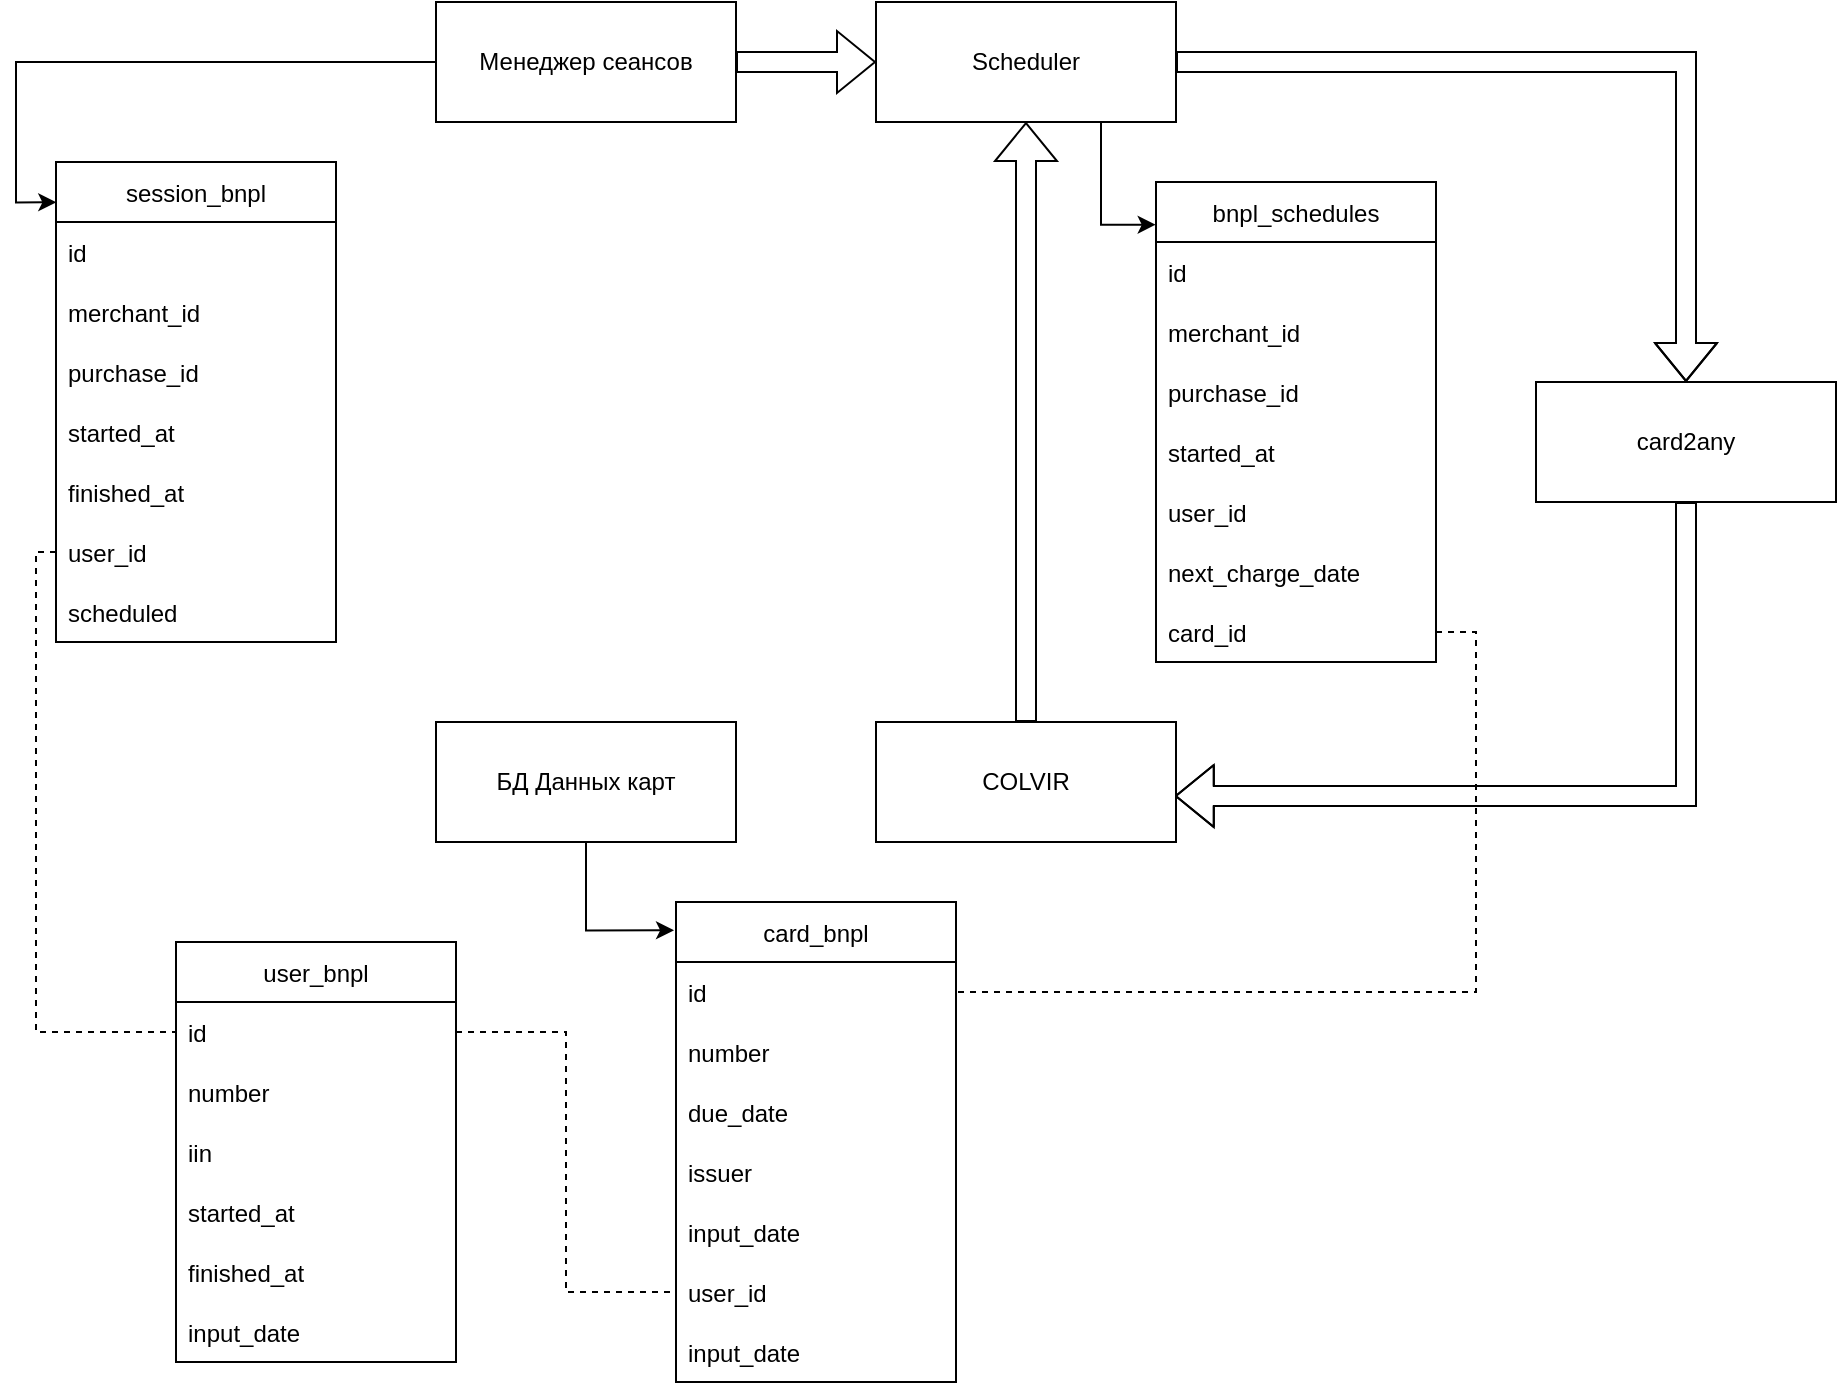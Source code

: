<mxfile version="15.4.1" type="github">
  <diagram id="C5RBs43oDa-KdzZeNtuy" name="Page-1">
    <mxGraphModel dx="2105" dy="547" grid="1" gridSize="10" guides="1" tooltips="1" connect="1" arrows="1" fold="1" page="1" pageScale="1" pageWidth="827" pageHeight="1169" math="0" shadow="0">
      <root>
        <mxCell id="WIyWlLk6GJQsqaUBKTNV-0" />
        <mxCell id="WIyWlLk6GJQsqaUBKTNV-1" parent="WIyWlLk6GJQsqaUBKTNV-0" />
        <mxCell id="y754kyMNrBhwift2kbsS-52" style="edgeStyle=orthogonalEdgeStyle;rounded=0;orthogonalLoop=1;jettySize=auto;html=1;exitX=0;exitY=0.5;exitDx=0;exitDy=0;entryX=0.001;entryY=0.084;entryDx=0;entryDy=0;entryPerimeter=0;" edge="1" parent="WIyWlLk6GJQsqaUBKTNV-1" source="y754kyMNrBhwift2kbsS-2" target="y754kyMNrBhwift2kbsS-17">
          <mxGeometry relative="1" as="geometry" />
        </mxCell>
        <mxCell id="y754kyMNrBhwift2kbsS-62" value="" style="edgeStyle=orthogonalEdgeStyle;shape=flexArrow;rounded=0;orthogonalLoop=1;jettySize=auto;html=1;" edge="1" parent="WIyWlLk6GJQsqaUBKTNV-1" source="y754kyMNrBhwift2kbsS-2" target="y754kyMNrBhwift2kbsS-4">
          <mxGeometry relative="1" as="geometry" />
        </mxCell>
        <mxCell id="y754kyMNrBhwift2kbsS-2" value="Менеджер сеансов" style="rounded=0;whiteSpace=wrap;html=1;" vertex="1" parent="WIyWlLk6GJQsqaUBKTNV-1">
          <mxGeometry x="180" y="70" width="150" height="60" as="geometry" />
        </mxCell>
        <mxCell id="y754kyMNrBhwift2kbsS-54" style="edgeStyle=orthogonalEdgeStyle;rounded=0;orthogonalLoop=1;jettySize=auto;html=1;exitX=0.75;exitY=1;exitDx=0;exitDy=0;entryX=-0.001;entryY=0.089;entryDx=0;entryDy=0;entryPerimeter=0;" edge="1" parent="WIyWlLk6GJQsqaUBKTNV-1" source="y754kyMNrBhwift2kbsS-4" target="y754kyMNrBhwift2kbsS-40">
          <mxGeometry relative="1" as="geometry" />
        </mxCell>
        <mxCell id="y754kyMNrBhwift2kbsS-66" value="" style="edgeStyle=orthogonalEdgeStyle;shape=flexArrow;rounded=0;orthogonalLoop=1;jettySize=auto;html=1;entryX=0.5;entryY=0;entryDx=0;entryDy=0;exitX=1;exitY=0.5;exitDx=0;exitDy=0;" edge="1" parent="WIyWlLk6GJQsqaUBKTNV-1" source="y754kyMNrBhwift2kbsS-4" target="y754kyMNrBhwift2kbsS-6">
          <mxGeometry relative="1" as="geometry">
            <mxPoint x="475" y="210" as="targetPoint" />
          </mxGeometry>
        </mxCell>
        <mxCell id="y754kyMNrBhwift2kbsS-4" value="Scheduler" style="rounded=0;whiteSpace=wrap;html=1;" vertex="1" parent="WIyWlLk6GJQsqaUBKTNV-1">
          <mxGeometry x="400" y="70" width="150" height="60" as="geometry" />
        </mxCell>
        <mxCell id="y754kyMNrBhwift2kbsS-68" value="" style="edgeStyle=orthogonalEdgeStyle;shape=flexArrow;rounded=0;orthogonalLoop=1;jettySize=auto;html=1;exitX=0.5;exitY=1;exitDx=0;exitDy=0;entryX=0.996;entryY=0.617;entryDx=0;entryDy=0;entryPerimeter=0;" edge="1" parent="WIyWlLk6GJQsqaUBKTNV-1" source="y754kyMNrBhwift2kbsS-6" target="y754kyMNrBhwift2kbsS-5">
          <mxGeometry relative="1" as="geometry">
            <mxPoint x="790" y="500" as="targetPoint" />
          </mxGeometry>
        </mxCell>
        <mxCell id="y754kyMNrBhwift2kbsS-70" value="" style="edgeStyle=orthogonalEdgeStyle;shape=flexArrow;rounded=0;orthogonalLoop=1;jettySize=auto;html=1;entryX=0.5;entryY=1;entryDx=0;entryDy=0;" edge="1" parent="WIyWlLk6GJQsqaUBKTNV-1" source="y754kyMNrBhwift2kbsS-5" target="y754kyMNrBhwift2kbsS-4">
          <mxGeometry relative="1" as="geometry">
            <mxPoint x="475" y="350" as="targetPoint" />
          </mxGeometry>
        </mxCell>
        <mxCell id="y754kyMNrBhwift2kbsS-5" value="COLVIR" style="rounded=0;whiteSpace=wrap;html=1;" vertex="1" parent="WIyWlLk6GJQsqaUBKTNV-1">
          <mxGeometry x="400" y="430" width="150" height="60" as="geometry" />
        </mxCell>
        <mxCell id="y754kyMNrBhwift2kbsS-6" value="card2any" style="rounded=0;whiteSpace=wrap;html=1;" vertex="1" parent="WIyWlLk6GJQsqaUBKTNV-1">
          <mxGeometry x="730" y="260" width="150" height="60" as="geometry" />
        </mxCell>
        <mxCell id="y754kyMNrBhwift2kbsS-7" value="card_bnpl" style="swimlane;fontStyle=0;childLayout=stackLayout;horizontal=1;startSize=30;horizontalStack=0;resizeParent=1;resizeParentMax=0;resizeLast=0;collapsible=1;marginBottom=0;" vertex="1" parent="WIyWlLk6GJQsqaUBKTNV-1">
          <mxGeometry x="300" y="520" width="140" height="240" as="geometry" />
        </mxCell>
        <mxCell id="y754kyMNrBhwift2kbsS-8" value="id" style="text;strokeColor=none;fillColor=none;align=left;verticalAlign=middle;spacingLeft=4;spacingRight=4;overflow=hidden;points=[[0,0.5],[1,0.5]];portConstraint=eastwest;rotatable=0;" vertex="1" parent="y754kyMNrBhwift2kbsS-7">
          <mxGeometry y="30" width="140" height="30" as="geometry" />
        </mxCell>
        <mxCell id="y754kyMNrBhwift2kbsS-9" value="number" style="text;strokeColor=none;fillColor=none;align=left;verticalAlign=middle;spacingLeft=4;spacingRight=4;overflow=hidden;points=[[0,0.5],[1,0.5]];portConstraint=eastwest;rotatable=0;" vertex="1" parent="y754kyMNrBhwift2kbsS-7">
          <mxGeometry y="60" width="140" height="30" as="geometry" />
        </mxCell>
        <mxCell id="y754kyMNrBhwift2kbsS-10" value="due_date" style="text;strokeColor=none;fillColor=none;align=left;verticalAlign=middle;spacingLeft=4;spacingRight=4;overflow=hidden;points=[[0,0.5],[1,0.5]];portConstraint=eastwest;rotatable=0;" vertex="1" parent="y754kyMNrBhwift2kbsS-7">
          <mxGeometry y="90" width="140" height="30" as="geometry" />
        </mxCell>
        <mxCell id="y754kyMNrBhwift2kbsS-13" value="issuer" style="text;strokeColor=none;fillColor=none;align=left;verticalAlign=middle;spacingLeft=4;spacingRight=4;overflow=hidden;points=[[0,0.5],[1,0.5]];portConstraint=eastwest;rotatable=0;" vertex="1" parent="y754kyMNrBhwift2kbsS-7">
          <mxGeometry y="120" width="140" height="30" as="geometry" />
        </mxCell>
        <mxCell id="y754kyMNrBhwift2kbsS-14" value="input_date" style="text;strokeColor=none;fillColor=none;align=left;verticalAlign=middle;spacingLeft=4;spacingRight=4;overflow=hidden;points=[[0,0.5],[1,0.5]];portConstraint=eastwest;rotatable=0;" vertex="1" parent="y754kyMNrBhwift2kbsS-7">
          <mxGeometry y="150" width="140" height="30" as="geometry" />
        </mxCell>
        <mxCell id="y754kyMNrBhwift2kbsS-32" value="user_id" style="text;strokeColor=none;fillColor=none;align=left;verticalAlign=middle;spacingLeft=4;spacingRight=4;overflow=hidden;points=[[0,0.5],[1,0.5]];portConstraint=eastwest;rotatable=0;" vertex="1" parent="y754kyMNrBhwift2kbsS-7">
          <mxGeometry y="180" width="140" height="30" as="geometry" />
        </mxCell>
        <mxCell id="y754kyMNrBhwift2kbsS-33" value="input_date" style="text;strokeColor=none;fillColor=none;align=left;verticalAlign=middle;spacingLeft=4;spacingRight=4;overflow=hidden;points=[[0,0.5],[1,0.5]];portConstraint=eastwest;rotatable=0;" vertex="1" parent="y754kyMNrBhwift2kbsS-7">
          <mxGeometry y="210" width="140" height="30" as="geometry" />
        </mxCell>
        <mxCell id="y754kyMNrBhwift2kbsS-53" style="edgeStyle=orthogonalEdgeStyle;rounded=0;orthogonalLoop=1;jettySize=auto;html=1;exitX=0.5;exitY=1;exitDx=0;exitDy=0;entryX=-0.007;entryY=0.059;entryDx=0;entryDy=0;entryPerimeter=0;" edge="1" parent="WIyWlLk6GJQsqaUBKTNV-1" source="y754kyMNrBhwift2kbsS-12" target="y754kyMNrBhwift2kbsS-7">
          <mxGeometry relative="1" as="geometry">
            <mxPoint x="255" y="565" as="targetPoint" />
          </mxGeometry>
        </mxCell>
        <mxCell id="y754kyMNrBhwift2kbsS-12" value="БД Данных карт" style="rounded=0;whiteSpace=wrap;html=1;" vertex="1" parent="WIyWlLk6GJQsqaUBKTNV-1">
          <mxGeometry x="180" y="430" width="150" height="60" as="geometry" />
        </mxCell>
        <mxCell id="y754kyMNrBhwift2kbsS-17" value="session_bnpl" style="swimlane;fontStyle=0;childLayout=stackLayout;horizontal=1;startSize=30;horizontalStack=0;resizeParent=1;resizeParentMax=0;resizeLast=0;collapsible=1;marginBottom=0;" vertex="1" parent="WIyWlLk6GJQsqaUBKTNV-1">
          <mxGeometry x="-10" y="150" width="140" height="240" as="geometry" />
        </mxCell>
        <mxCell id="y754kyMNrBhwift2kbsS-18" value="id" style="text;strokeColor=none;fillColor=none;align=left;verticalAlign=middle;spacingLeft=4;spacingRight=4;overflow=hidden;points=[[0,0.5],[1,0.5]];portConstraint=eastwest;rotatable=0;" vertex="1" parent="y754kyMNrBhwift2kbsS-17">
          <mxGeometry y="30" width="140" height="30" as="geometry" />
        </mxCell>
        <mxCell id="y754kyMNrBhwift2kbsS-22" value="merchant_id" style="text;strokeColor=none;fillColor=none;align=left;verticalAlign=middle;spacingLeft=4;spacingRight=4;overflow=hidden;points=[[0,0.5],[1,0.5]];portConstraint=eastwest;rotatable=0;" vertex="1" parent="y754kyMNrBhwift2kbsS-17">
          <mxGeometry y="60" width="140" height="30" as="geometry" />
        </mxCell>
        <mxCell id="y754kyMNrBhwift2kbsS-21" value="purchase_id" style="text;strokeColor=none;fillColor=none;align=left;verticalAlign=middle;spacingLeft=4;spacingRight=4;overflow=hidden;points=[[0,0.5],[1,0.5]];portConstraint=eastwest;rotatable=0;" vertex="1" parent="y754kyMNrBhwift2kbsS-17">
          <mxGeometry y="90" width="140" height="30" as="geometry" />
        </mxCell>
        <mxCell id="y754kyMNrBhwift2kbsS-19" value="started_at" style="text;strokeColor=none;fillColor=none;align=left;verticalAlign=middle;spacingLeft=4;spacingRight=4;overflow=hidden;points=[[0,0.5],[1,0.5]];portConstraint=eastwest;rotatable=0;" vertex="1" parent="y754kyMNrBhwift2kbsS-17">
          <mxGeometry y="120" width="140" height="30" as="geometry" />
        </mxCell>
        <mxCell id="y754kyMNrBhwift2kbsS-24" value="finished_at" style="text;strokeColor=none;fillColor=none;align=left;verticalAlign=middle;spacingLeft=4;spacingRight=4;overflow=hidden;points=[[0,0.5],[1,0.5]];portConstraint=eastwest;rotatable=0;" vertex="1" parent="y754kyMNrBhwift2kbsS-17">
          <mxGeometry y="150" width="140" height="30" as="geometry" />
        </mxCell>
        <mxCell id="y754kyMNrBhwift2kbsS-20" value="user_id" style="text;strokeColor=none;fillColor=none;align=left;verticalAlign=middle;spacingLeft=4;spacingRight=4;overflow=hidden;points=[[0,0.5],[1,0.5]];portConstraint=eastwest;rotatable=0;" vertex="1" parent="y754kyMNrBhwift2kbsS-17">
          <mxGeometry y="180" width="140" height="30" as="geometry" />
        </mxCell>
        <mxCell id="y754kyMNrBhwift2kbsS-39" value="scheduled" style="text;strokeColor=none;fillColor=none;align=left;verticalAlign=middle;spacingLeft=4;spacingRight=4;overflow=hidden;points=[[0,0.5],[1,0.5]];portConstraint=eastwest;rotatable=0;" vertex="1" parent="y754kyMNrBhwift2kbsS-17">
          <mxGeometry y="210" width="140" height="30" as="geometry" />
        </mxCell>
        <mxCell id="y754kyMNrBhwift2kbsS-25" value="user_bnpl" style="swimlane;fontStyle=0;childLayout=stackLayout;horizontal=1;startSize=30;horizontalStack=0;resizeParent=1;resizeParentMax=0;resizeLast=0;collapsible=1;marginBottom=0;" vertex="1" parent="WIyWlLk6GJQsqaUBKTNV-1">
          <mxGeometry x="50" y="540" width="140" height="210" as="geometry" />
        </mxCell>
        <mxCell id="y754kyMNrBhwift2kbsS-26" value="id" style="text;strokeColor=none;fillColor=none;align=left;verticalAlign=middle;spacingLeft=4;spacingRight=4;overflow=hidden;points=[[0,0.5],[1,0.5]];portConstraint=eastwest;rotatable=0;" vertex="1" parent="y754kyMNrBhwift2kbsS-25">
          <mxGeometry y="30" width="140" height="30" as="geometry" />
        </mxCell>
        <mxCell id="y754kyMNrBhwift2kbsS-27" value="number" style="text;strokeColor=none;fillColor=none;align=left;verticalAlign=middle;spacingLeft=4;spacingRight=4;overflow=hidden;points=[[0,0.5],[1,0.5]];portConstraint=eastwest;rotatable=0;" vertex="1" parent="y754kyMNrBhwift2kbsS-25">
          <mxGeometry y="60" width="140" height="30" as="geometry" />
        </mxCell>
        <mxCell id="y754kyMNrBhwift2kbsS-28" value="iin" style="text;strokeColor=none;fillColor=none;align=left;verticalAlign=middle;spacingLeft=4;spacingRight=4;overflow=hidden;points=[[0,0.5],[1,0.5]];portConstraint=eastwest;rotatable=0;" vertex="1" parent="y754kyMNrBhwift2kbsS-25">
          <mxGeometry y="90" width="140" height="30" as="geometry" />
        </mxCell>
        <mxCell id="y754kyMNrBhwift2kbsS-29" value="started_at" style="text;strokeColor=none;fillColor=none;align=left;verticalAlign=middle;spacingLeft=4;spacingRight=4;overflow=hidden;points=[[0,0.5],[1,0.5]];portConstraint=eastwest;rotatable=0;" vertex="1" parent="y754kyMNrBhwift2kbsS-25">
          <mxGeometry y="120" width="140" height="30" as="geometry" />
        </mxCell>
        <mxCell id="y754kyMNrBhwift2kbsS-30" value="finished_at" style="text;strokeColor=none;fillColor=none;align=left;verticalAlign=middle;spacingLeft=4;spacingRight=4;overflow=hidden;points=[[0,0.5],[1,0.5]];portConstraint=eastwest;rotatable=0;" vertex="1" parent="y754kyMNrBhwift2kbsS-25">
          <mxGeometry y="150" width="140" height="30" as="geometry" />
        </mxCell>
        <mxCell id="y754kyMNrBhwift2kbsS-31" value="input_date" style="text;strokeColor=none;fillColor=none;align=left;verticalAlign=middle;spacingLeft=4;spacingRight=4;overflow=hidden;points=[[0,0.5],[1,0.5]];portConstraint=eastwest;rotatable=0;" vertex="1" parent="y754kyMNrBhwift2kbsS-25">
          <mxGeometry y="180" width="140" height="30" as="geometry" />
        </mxCell>
        <mxCell id="y754kyMNrBhwift2kbsS-37" value="" style="endArrow=none;dashed=1;html=1;rounded=0;edgeStyle=orthogonalEdgeStyle;entryX=0;entryY=0.5;entryDx=0;entryDy=0;exitX=1;exitY=0.5;exitDx=0;exitDy=0;" edge="1" parent="WIyWlLk6GJQsqaUBKTNV-1" source="y754kyMNrBhwift2kbsS-26" target="y754kyMNrBhwift2kbsS-32">
          <mxGeometry width="50" height="50" relative="1" as="geometry">
            <mxPoint x="240" y="690" as="sourcePoint" />
            <mxPoint x="440" y="560" as="targetPoint" />
          </mxGeometry>
        </mxCell>
        <mxCell id="y754kyMNrBhwift2kbsS-38" value="" style="endArrow=none;dashed=1;html=1;rounded=0;edgeStyle=orthogonalEdgeStyle;entryX=0;entryY=0.5;entryDx=0;entryDy=0;exitX=0;exitY=0.5;exitDx=0;exitDy=0;" edge="1" parent="WIyWlLk6GJQsqaUBKTNV-1" source="y754kyMNrBhwift2kbsS-20" target="y754kyMNrBhwift2kbsS-26">
          <mxGeometry width="50" height="50" relative="1" as="geometry">
            <mxPoint x="-50" y="420" as="sourcePoint" />
            <mxPoint x="40" y="500" as="targetPoint" />
          </mxGeometry>
        </mxCell>
        <mxCell id="y754kyMNrBhwift2kbsS-40" value="bnpl_schedules" style="swimlane;fontStyle=0;childLayout=stackLayout;horizontal=1;startSize=30;horizontalStack=0;resizeParent=1;resizeParentMax=0;resizeLast=0;collapsible=1;marginBottom=0;" vertex="1" parent="WIyWlLk6GJQsqaUBKTNV-1">
          <mxGeometry x="540" y="160" width="140" height="240" as="geometry" />
        </mxCell>
        <mxCell id="y754kyMNrBhwift2kbsS-41" value="id" style="text;strokeColor=none;fillColor=none;align=left;verticalAlign=middle;spacingLeft=4;spacingRight=4;overflow=hidden;points=[[0,0.5],[1,0.5]];portConstraint=eastwest;rotatable=0;" vertex="1" parent="y754kyMNrBhwift2kbsS-40">
          <mxGeometry y="30" width="140" height="30" as="geometry" />
        </mxCell>
        <mxCell id="y754kyMNrBhwift2kbsS-42" value="merchant_id" style="text;strokeColor=none;fillColor=none;align=left;verticalAlign=middle;spacingLeft=4;spacingRight=4;overflow=hidden;points=[[0,0.5],[1,0.5]];portConstraint=eastwest;rotatable=0;" vertex="1" parent="y754kyMNrBhwift2kbsS-40">
          <mxGeometry y="60" width="140" height="30" as="geometry" />
        </mxCell>
        <mxCell id="y754kyMNrBhwift2kbsS-43" value="purchase_id" style="text;strokeColor=none;fillColor=none;align=left;verticalAlign=middle;spacingLeft=4;spacingRight=4;overflow=hidden;points=[[0,0.5],[1,0.5]];portConstraint=eastwest;rotatable=0;" vertex="1" parent="y754kyMNrBhwift2kbsS-40">
          <mxGeometry y="90" width="140" height="30" as="geometry" />
        </mxCell>
        <mxCell id="y754kyMNrBhwift2kbsS-44" value="started_at" style="text;strokeColor=none;fillColor=none;align=left;verticalAlign=middle;spacingLeft=4;spacingRight=4;overflow=hidden;points=[[0,0.5],[1,0.5]];portConstraint=eastwest;rotatable=0;" vertex="1" parent="y754kyMNrBhwift2kbsS-40">
          <mxGeometry y="120" width="140" height="30" as="geometry" />
        </mxCell>
        <mxCell id="y754kyMNrBhwift2kbsS-46" value="user_id" style="text;strokeColor=none;fillColor=none;align=left;verticalAlign=middle;spacingLeft=4;spacingRight=4;overflow=hidden;points=[[0,0.5],[1,0.5]];portConstraint=eastwest;rotatable=0;" vertex="1" parent="y754kyMNrBhwift2kbsS-40">
          <mxGeometry y="150" width="140" height="30" as="geometry" />
        </mxCell>
        <mxCell id="y754kyMNrBhwift2kbsS-71" value="next_charge_date" style="text;strokeColor=none;fillColor=none;align=left;verticalAlign=middle;spacingLeft=4;spacingRight=4;overflow=hidden;points=[[0,0.5],[1,0.5]];portConstraint=eastwest;rotatable=0;" vertex="1" parent="y754kyMNrBhwift2kbsS-40">
          <mxGeometry y="180" width="140" height="30" as="geometry" />
        </mxCell>
        <mxCell id="y754kyMNrBhwift2kbsS-47" value="card_id" style="text;strokeColor=none;fillColor=none;align=left;verticalAlign=middle;spacingLeft=4;spacingRight=4;overflow=hidden;points=[[0,0.5],[1,0.5]];portConstraint=eastwest;rotatable=0;" vertex="1" parent="y754kyMNrBhwift2kbsS-40">
          <mxGeometry y="210" width="140" height="30" as="geometry" />
        </mxCell>
        <mxCell id="y754kyMNrBhwift2kbsS-73" value="" style="endArrow=none;dashed=1;html=1;rounded=0;edgeStyle=orthogonalEdgeStyle;exitX=1;exitY=0.5;exitDx=0;exitDy=0;entryX=1;entryY=0.5;entryDx=0;entryDy=0;" edge="1" parent="WIyWlLk6GJQsqaUBKTNV-1" source="y754kyMNrBhwift2kbsS-47" target="y754kyMNrBhwift2kbsS-8">
          <mxGeometry width="50" height="50" relative="1" as="geometry">
            <mxPoint x="200" y="595" as="sourcePoint" />
            <mxPoint x="410" y="570" as="targetPoint" />
            <Array as="points">
              <mxPoint x="700" y="385" />
              <mxPoint x="700" y="565" />
            </Array>
          </mxGeometry>
        </mxCell>
      </root>
    </mxGraphModel>
  </diagram>
</mxfile>
